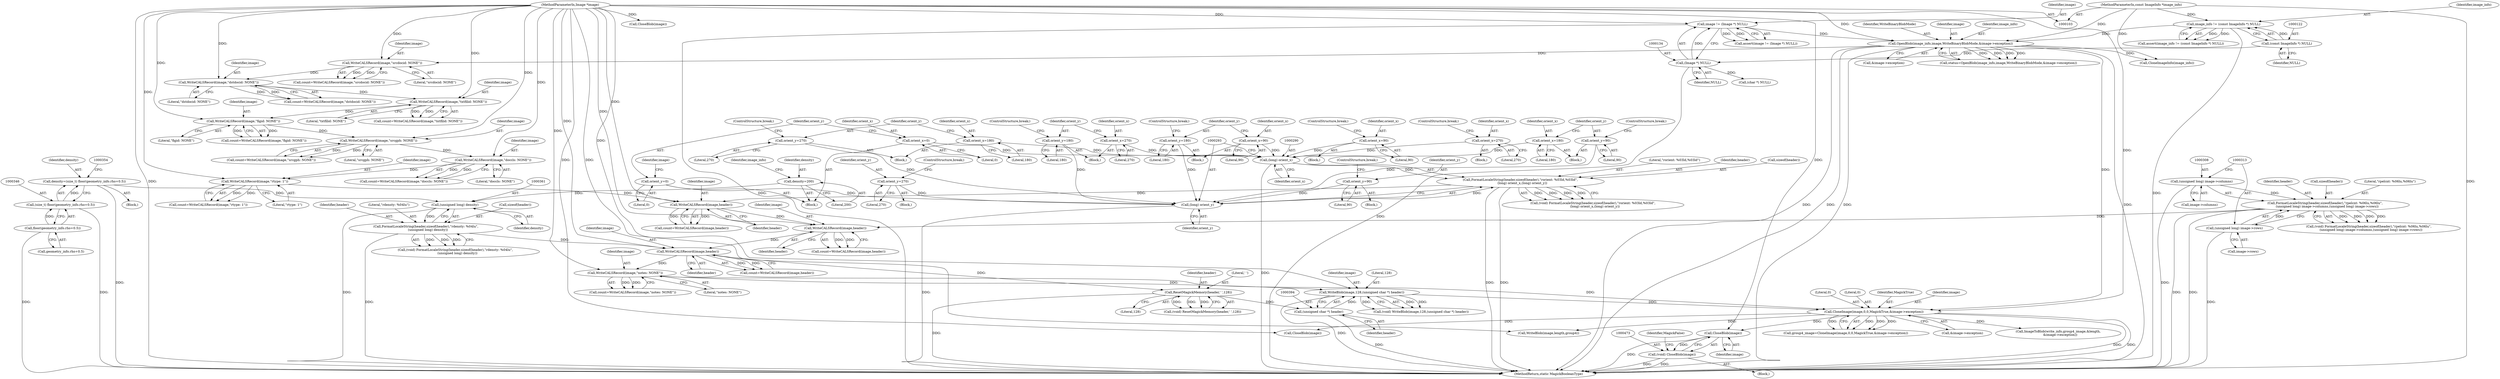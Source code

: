 digraph "0_ImageMagick_3d5ac8c20846871f1eb3068b65f93da7cd33bfd0@pointer" {
"1000474" [label="(Call,CloseBlob(image))"];
"1000418" [label="(Call,CloneImage(image,0,0,MagickTrue,&image->exception))"];
"1000390" [label="(Call,WriteBlob(image,128,(unsigned char *) header))"];
"1000370" [label="(Call,WriteCALSRecord(image,\"notes: NONE\"))"];
"1000365" [label="(Call,WriteCALSRecord(image,header))"];
"1000319" [label="(Call,WriteCALSRecord(image,header))"];
"1000297" [label="(Call,WriteCALSRecord(image,header))"];
"1000208" [label="(Call,WriteCALSRecord(image,\"rtype: 1\"))"];
"1000203" [label="(Call,WriteCALSRecord(image,\"doccls: NONE\"))"];
"1000198" [label="(Call,WriteCALSRecord(image,\"srcgph: NONE\"))"];
"1000193" [label="(Call,WriteCALSRecord(image,\"figid: NONE\"))"];
"1000188" [label="(Call,WriteCALSRecord(image,\"txtfilid: NONE\"))"];
"1000183" [label="(Call,WriteCALSRecord(image,\"dstdocid: NONE\"))"];
"1000175" [label="(Call,WriteCALSRecord(image,\"srcdocid: NONE\"))"];
"1000159" [label="(Call,OpenBlob(image_info,image,WriteBinaryBlobMode,&image->exception))"];
"1000119" [label="(Call,image_info != (const ImageInfo *) NULL)"];
"1000104" [label="(MethodParameterIn,const ImageInfo *image_info)"];
"1000121" [label="(Call,(const ImageInfo *) NULL)"];
"1000131" [label="(Call,image != (Image *) NULL)"];
"1000105" [label="(MethodParameterIn,Image *image)"];
"1000133" [label="(Call,(Image *) NULL)"];
"1000284" [label="(Call,FormatLocaleString(header,sizeof(header),\"rorient: %03ld,%03ld\",\n    (long) orient_x,(long) orient_y))"];
"1000289" [label="(Call,(long) orient_x)"];
"1000224" [label="(Call,orient_x=180)"];
"1000254" [label="(Call,orient_x=270)"];
"1000263" [label="(Call,orient_x=90)"];
"1000211" [label="(Call,orient_x=0)"];
"1000272" [label="(Call,orient_x=90)"];
"1000233" [label="(Call,orient_x=180)"];
"1000248" [label="(Call,orient_x=270)"];
"1000292" [label="(Call,(long) orient_y)"];
"1000236" [label="(Call,orient_y=90)"];
"1000227" [label="(Call,orient_y=270)"];
"1000266" [label="(Call,orient_y=180)"];
"1000257" [label="(Call,orient_y=180)"];
"1000214" [label="(Call,orient_y=0)"];
"1000278" [label="(Call,orient_y=270)"];
"1000242" [label="(Call,orient_y=90)"];
"1000302" [label="(Call,FormatLocaleString(header,sizeof(header),\"rpelcnt: %06lu,%06lu\",\n    (unsigned long) image->columns,(unsigned long) image->rows))"];
"1000307" [label="(Call,(unsigned long) image->columns)"];
"1000312" [label="(Call,(unsigned long) image->rows)"];
"1000355" [label="(Call,FormatLocaleString(header,sizeof(header),\"rdensty: %04lu\",\n    (unsigned long) density))"];
"1000360" [label="(Call,(unsigned long) density)"];
"1000343" [label="(Call,density=(size_t) floor(geometry_info.rho+0.5))"];
"1000345" [label="(Call,(size_t) floor(geometry_info.rho+0.5))"];
"1000347" [label="(Call,floor(geometry_info.rho+0.5))"];
"1000322" [label="(Call,density=200)"];
"1000393" [label="(Call,(unsigned char *) header)"];
"1000375" [label="(Call,ResetMagickMemory(header,' ',128))"];
"1000472" [label="(Call,(void) CloseBlob(image))"];
"1000123" [label="(Identifier,NULL)"];
"1000183" [label="(Call,WriteCALSRecord(image,\"dstdocid: NONE\"))"];
"1000173" [label="(Call,count=WriteCALSRecord(image,\"srcdocid: NONE\"))"];
"1000213" [label="(Literal,0)"];
"1000223" [label="(Block,)"];
"1000159" [label="(Call,OpenBlob(image_info,image,WriteBinaryBlobMode,&image->exception))"];
"1000467" [label="(Block,)"];
"1000440" [label="(Call,CloseBlob(image))"];
"1000307" [label="(Call,(unsigned long) image->columns)"];
"1000191" [label="(Call,count=WriteCALSRecord(image,\"figid: NONE\"))"];
"1000343" [label="(Call,density=(size_t) floor(geometry_info.rho+0.5))"];
"1000366" [label="(Identifier,image)"];
"1000302" [label="(Call,FormatLocaleString(header,sizeof(header),\"rpelcnt: %06lu,%06lu\",\n    (unsigned long) image->columns,(unsigned long) image->rows))"];
"1000272" [label="(Call,orient_x=90)"];
"1000130" [label="(Call,assert(image != (Image *) NULL))"];
"1000162" [label="(Identifier,WriteBinaryBlobMode)"];
"1000324" [label="(Literal,200)"];
"1000378" [label="(Literal,128)"];
"1000484" [label="(Call,WriteBlob(image,length,group4))"];
"1000206" [label="(Call,count=WriteCALSRecord(image,\"rtype: 1\"))"];
"1000244" [label="(Literal,90)"];
"1000345" [label="(Call,(size_t) floor(geometry_info.rho+0.5))"];
"1000196" [label="(Call,count=WriteCALSRecord(image,\"srcgph: NONE\"))"];
"1000319" [label="(Call,WriteCALSRecord(image,header))"];
"1000230" [label="(ControlStructure,break;)"];
"1000330" [label="(Call,(char *) NULL)"];
"1000185" [label="(Literal,\"dstdocid: NONE\")"];
"1000212" [label="(Identifier,orient_x)"];
"1000304" [label="(Call,sizeof(header))"];
"1000157" [label="(Call,status=OpenBlob(image_info,image,WriteBinaryBlobMode,&image->exception))"];
"1000371" [label="(Identifier,image)"];
"1000211" [label="(Call,orient_x=0)"];
"1000348" [label="(Call,geometry_info.rho+0.5)"];
"1000317" [label="(Call,count=WriteCALSRecord(image,header))"];
"1000373" [label="(Call,(void) ResetMagickMemory(header,' ',128))"];
"1000273" [label="(Identifier,orient_x)"];
"1000268" [label="(Literal,180)"];
"1000263" [label="(Call,orient_x=90)"];
"1000199" [label="(Identifier,image)"];
"1000193" [label="(Call,WriteCALSRecord(image,\"figid: NONE\"))"];
"1000274" [label="(Literal,90)"];
"1000281" [label="(ControlStructure,break;)"];
"1000393" [label="(Call,(unsigned char *) header)"];
"1000288" [label="(Literal,\"rorient: %03ld,%03ld\")"];
"1000280" [label="(Literal,270)"];
"1000306" [label="(Literal,\"rpelcnt: %06lu,%06lu\")"];
"1000323" [label="(Identifier,density)"];
"1000395" [label="(Identifier,header)"];
"1000131" [label="(Call,image != (Image *) NULL)"];
"1000226" [label="(Literal,180)"];
"1000275" [label="(ControlStructure,break;)"];
"1000242" [label="(Call,orient_y=90)"];
"1000506" [label="(MethodReturn,static MagickBooleanType)"];
"1000391" [label="(Identifier,image)"];
"1000298" [label="(Identifier,image)"];
"1000285" [label="(Identifier,header)"];
"1000175" [label="(Call,WriteCALSRecord(image,\"srcdocid: NONE\"))"];
"1000120" [label="(Identifier,image_info)"];
"1000502" [label="(Call,CloseBlob(image))"];
"1000210" [label="(Literal,\"rtype: 1\")"];
"1000106" [label="(Block,)"];
"1000357" [label="(Call,sizeof(header))"];
"1000194" [label="(Identifier,image)"];
"1000163" [label="(Call,&image->exception)"];
"1000320" [label="(Identifier,image)"];
"1000190" [label="(Literal,\"txtfilid: NONE\")"];
"1000181" [label="(Call,count=WriteCALSRecord(image,\"dstdocid: NONE\"))"];
"1000474" [label="(Call,CloseBlob(image))"];
"1000322" [label="(Call,density=200)"];
"1000247" [label="(Block,)"];
"1000367" [label="(Identifier,header)"];
"1000259" [label="(Literal,180)"];
"1000421" [label="(Literal,0)"];
"1000234" [label="(Identifier,orient_x)"];
"1000250" [label="(Literal,270)"];
"1000299" [label="(Identifier,header)"];
"1000271" [label="(Block,)"];
"1000265" [label="(Literal,90)"];
"1000229" [label="(Literal,270)"];
"1000225" [label="(Identifier,orient_x)"];
"1000398" [label="(Call,CloneImageInfo(image_info))"];
"1000186" [label="(Call,count=WriteCALSRecord(image,\"txtfilid: NONE\"))"];
"1000292" [label="(Call,(long) orient_y)"];
"1000416" [label="(Call,group4_image=CloneImage(image,0,0,MagickTrue,&image->exception))"];
"1000119" [label="(Call,image_info != (const ImageInfo *) NULL)"];
"1000215" [label="(Identifier,orient_y)"];
"1000248" [label="(Call,orient_x=270)"];
"1000241" [label="(Block,)"];
"1000314" [label="(Call,image->rows)"];
"1000236" [label="(Call,orient_y=90)"];
"1000472" [label="(Call,(void) CloseBlob(image))"];
"1000295" [label="(Call,count=WriteCALSRecord(image,header))"];
"1000344" [label="(Identifier,density)"];
"1000208" [label="(Call,WriteCALSRecord(image,\"rtype: 1\"))"];
"1000232" [label="(Block,)"];
"1000370" [label="(Call,WriteCALSRecord(image,\"notes: NONE\"))"];
"1000266" [label="(Call,orient_y=180)"];
"1000420" [label="(Literal,0)"];
"1000267" [label="(Identifier,orient_y)"];
"1000353" [label="(Call,(void) FormatLocaleString(header,sizeof(header),\"rdensty: %04lu\",\n    (unsigned long) density))"];
"1000356" [label="(Identifier,header)"];
"1000243" [label="(Identifier,orient_y)"];
"1000269" [label="(ControlStructure,break;)"];
"1000362" [label="(Identifier,density)"];
"1000233" [label="(Call,orient_x=180)"];
"1000475" [label="(Identifier,image)"];
"1000309" [label="(Call,image->columns)"];
"1000237" [label="(Identifier,orient_y)"];
"1000423" [label="(Call,&image->exception)"];
"1000189" [label="(Identifier,image)"];
"1000118" [label="(Call,assert(image_info != (const ImageInfo *) NULL))"];
"1000377" [label="(Literal,' ')"];
"1000201" [label="(Call,count=WriteCALSRecord(image,\"doccls: NONE\"))"];
"1000262" [label="(Block,)"];
"1000257" [label="(Call,orient_y=180)"];
"1000132" [label="(Identifier,image)"];
"1000376" [label="(Identifier,header)"];
"1000303" [label="(Identifier,header)"];
"1000333" [label="(Block,)"];
"1000135" [label="(Identifier,NULL)"];
"1000392" [label="(Literal,128)"];
"1000418" [label="(Call,CloneImage(image,0,0,MagickTrue,&image->exception))"];
"1000209" [label="(Identifier,image)"];
"1000359" [label="(Literal,\"rdensty: %04lu\")"];
"1000177" [label="(Literal,\"srcdocid: NONE\")"];
"1000390" [label="(Call,WriteBlob(image,128,(unsigned char *) header))"];
"1000105" [label="(MethodParameterIn,Image *image)"];
"1000365" [label="(Call,WriteCALSRecord(image,header))"];
"1000363" [label="(Call,count=WriteCALSRecord(image,header))"];
"1000422" [label="(Identifier,MagickTrue)"];
"1000347" [label="(Call,floor(geometry_info.rho+0.5))"];
"1000372" [label="(Literal,\"notes: NONE\")"];
"1000133" [label="(Call,(Image *) NULL)"];
"1000388" [label="(Call,(void) WriteBlob(image,128,(unsigned char *) header))"];
"1000253" [label="(Block,)"];
"1000238" [label="(Literal,90)"];
"1000277" [label="(Block,)"];
"1000477" [label="(Identifier,MagickFalse)"];
"1000264" [label="(Identifier,orient_x)"];
"1000297" [label="(Call,WriteCALSRecord(image,header))"];
"1000205" [label="(Literal,\"doccls: NONE\")"];
"1000161" [label="(Identifier,image)"];
"1000254" [label="(Call,orient_x=270)"];
"1000360" [label="(Call,(unsigned long) density)"];
"1000204" [label="(Identifier,image)"];
"1000249" [label="(Identifier,orient_x)"];
"1000235" [label="(Literal,180)"];
"1000289" [label="(Call,(long) orient_x)"];
"1000284" [label="(Call,FormatLocaleString(header,sizeof(header),\"rorient: %03ld,%03ld\",\n    (long) orient_x,(long) orient_y))"];
"1000256" [label="(Literal,270)"];
"1000104" [label="(MethodParameterIn,const ImageInfo *image_info)"];
"1000203" [label="(Call,WriteCALSRecord(image,\"doccls: NONE\"))"];
"1000219" [label="(Identifier,image)"];
"1000375" [label="(Call,ResetMagickMemory(header,' ',128))"];
"1000251" [label="(ControlStructure,break;)"];
"1000214" [label="(Call,orient_y=0)"];
"1000198" [label="(Call,WriteCALSRecord(image,\"srcgph: NONE\"))"];
"1000224" [label="(Call,orient_x=180)"];
"1000368" [label="(Call,count=WriteCALSRecord(image,\"notes: NONE\"))"];
"1000255" [label="(Identifier,orient_x)"];
"1000321" [label="(Identifier,header)"];
"1000121" [label="(Call,(const ImageInfo *) NULL)"];
"1000195" [label="(Literal,\"figid: NONE\")"];
"1000160" [label="(Identifier,image_info)"];
"1000176" [label="(Identifier,image)"];
"1000239" [label="(ControlStructure,break;)"];
"1000279" [label="(Identifier,orient_y)"];
"1000188" [label="(Call,WriteCALSRecord(image,\"txtfilid: NONE\"))"];
"1000200" [label="(Literal,\"srcgph: NONE\")"];
"1000278" [label="(Call,orient_y=270)"];
"1000294" [label="(Identifier,orient_y)"];
"1000328" [label="(Identifier,image_info)"];
"1000355" [label="(Call,FormatLocaleString(header,sizeof(header),\"rdensty: %04lu\",\n    (unsigned long) density))"];
"1000282" [label="(Call,(void) FormatLocaleString(header,sizeof(header),\"rorient: %03ld,%03ld\",\n    (long) orient_x,(long) orient_y))"];
"1000419" [label="(Identifier,image)"];
"1000228" [label="(Identifier,orient_y)"];
"1000258" [label="(Identifier,orient_y)"];
"1000286" [label="(Call,sizeof(header))"];
"1000291" [label="(Identifier,orient_x)"];
"1000245" [label="(ControlStructure,break;)"];
"1000312" [label="(Call,(unsigned long) image->rows)"];
"1000300" [label="(Call,(void) FormatLocaleString(header,sizeof(header),\"rpelcnt: %06lu,%06lu\",\n    (unsigned long) image->columns,(unsigned long) image->rows))"];
"1000260" [label="(ControlStructure,break;)"];
"1000227" [label="(Call,orient_y=270)"];
"1000216" [label="(Literal,0)"];
"1000448" [label="(Call,ImageToBlob(write_info,group4_image,&length,\n    &image->exception))"];
"1000184" [label="(Identifier,image)"];
"1000474" -> "1000472"  [label="AST: "];
"1000474" -> "1000475"  [label="CFG: "];
"1000475" -> "1000474"  [label="AST: "];
"1000472" -> "1000474"  [label="CFG: "];
"1000474" -> "1000506"  [label="DDG: "];
"1000474" -> "1000472"  [label="DDG: "];
"1000418" -> "1000474"  [label="DDG: "];
"1000105" -> "1000474"  [label="DDG: "];
"1000418" -> "1000416"  [label="AST: "];
"1000418" -> "1000423"  [label="CFG: "];
"1000419" -> "1000418"  [label="AST: "];
"1000420" -> "1000418"  [label="AST: "];
"1000421" -> "1000418"  [label="AST: "];
"1000422" -> "1000418"  [label="AST: "];
"1000423" -> "1000418"  [label="AST: "];
"1000416" -> "1000418"  [label="CFG: "];
"1000418" -> "1000506"  [label="DDG: "];
"1000418" -> "1000506"  [label="DDG: "];
"1000418" -> "1000416"  [label="DDG: "];
"1000418" -> "1000416"  [label="DDG: "];
"1000418" -> "1000416"  [label="DDG: "];
"1000418" -> "1000416"  [label="DDG: "];
"1000390" -> "1000418"  [label="DDG: "];
"1000370" -> "1000418"  [label="DDG: "];
"1000105" -> "1000418"  [label="DDG: "];
"1000159" -> "1000418"  [label="DDG: "];
"1000418" -> "1000440"  [label="DDG: "];
"1000418" -> "1000448"  [label="DDG: "];
"1000418" -> "1000484"  [label="DDG: "];
"1000390" -> "1000388"  [label="AST: "];
"1000390" -> "1000393"  [label="CFG: "];
"1000391" -> "1000390"  [label="AST: "];
"1000392" -> "1000390"  [label="AST: "];
"1000393" -> "1000390"  [label="AST: "];
"1000388" -> "1000390"  [label="CFG: "];
"1000390" -> "1000506"  [label="DDG: "];
"1000390" -> "1000388"  [label="DDG: "];
"1000390" -> "1000388"  [label="DDG: "];
"1000390" -> "1000388"  [label="DDG: "];
"1000370" -> "1000390"  [label="DDG: "];
"1000105" -> "1000390"  [label="DDG: "];
"1000393" -> "1000390"  [label="DDG: "];
"1000370" -> "1000368"  [label="AST: "];
"1000370" -> "1000372"  [label="CFG: "];
"1000371" -> "1000370"  [label="AST: "];
"1000372" -> "1000370"  [label="AST: "];
"1000368" -> "1000370"  [label="CFG: "];
"1000370" -> "1000368"  [label="DDG: "];
"1000370" -> "1000368"  [label="DDG: "];
"1000365" -> "1000370"  [label="DDG: "];
"1000105" -> "1000370"  [label="DDG: "];
"1000365" -> "1000363"  [label="AST: "];
"1000365" -> "1000367"  [label="CFG: "];
"1000366" -> "1000365"  [label="AST: "];
"1000367" -> "1000365"  [label="AST: "];
"1000363" -> "1000365"  [label="CFG: "];
"1000365" -> "1000363"  [label="DDG: "];
"1000365" -> "1000363"  [label="DDG: "];
"1000319" -> "1000365"  [label="DDG: "];
"1000105" -> "1000365"  [label="DDG: "];
"1000355" -> "1000365"  [label="DDG: "];
"1000365" -> "1000375"  [label="DDG: "];
"1000319" -> "1000317"  [label="AST: "];
"1000319" -> "1000321"  [label="CFG: "];
"1000320" -> "1000319"  [label="AST: "];
"1000321" -> "1000319"  [label="AST: "];
"1000317" -> "1000319"  [label="CFG: "];
"1000319" -> "1000317"  [label="DDG: "];
"1000319" -> "1000317"  [label="DDG: "];
"1000297" -> "1000319"  [label="DDG: "];
"1000105" -> "1000319"  [label="DDG: "];
"1000302" -> "1000319"  [label="DDG: "];
"1000297" -> "1000295"  [label="AST: "];
"1000297" -> "1000299"  [label="CFG: "];
"1000298" -> "1000297"  [label="AST: "];
"1000299" -> "1000297"  [label="AST: "];
"1000295" -> "1000297"  [label="CFG: "];
"1000297" -> "1000295"  [label="DDG: "];
"1000297" -> "1000295"  [label="DDG: "];
"1000208" -> "1000297"  [label="DDG: "];
"1000105" -> "1000297"  [label="DDG: "];
"1000284" -> "1000297"  [label="DDG: "];
"1000208" -> "1000206"  [label="AST: "];
"1000208" -> "1000210"  [label="CFG: "];
"1000209" -> "1000208"  [label="AST: "];
"1000210" -> "1000208"  [label="AST: "];
"1000206" -> "1000208"  [label="CFG: "];
"1000208" -> "1000206"  [label="DDG: "];
"1000208" -> "1000206"  [label="DDG: "];
"1000203" -> "1000208"  [label="DDG: "];
"1000105" -> "1000208"  [label="DDG: "];
"1000203" -> "1000201"  [label="AST: "];
"1000203" -> "1000205"  [label="CFG: "];
"1000204" -> "1000203"  [label="AST: "];
"1000205" -> "1000203"  [label="AST: "];
"1000201" -> "1000203"  [label="CFG: "];
"1000203" -> "1000201"  [label="DDG: "];
"1000203" -> "1000201"  [label="DDG: "];
"1000198" -> "1000203"  [label="DDG: "];
"1000105" -> "1000203"  [label="DDG: "];
"1000198" -> "1000196"  [label="AST: "];
"1000198" -> "1000200"  [label="CFG: "];
"1000199" -> "1000198"  [label="AST: "];
"1000200" -> "1000198"  [label="AST: "];
"1000196" -> "1000198"  [label="CFG: "];
"1000198" -> "1000196"  [label="DDG: "];
"1000198" -> "1000196"  [label="DDG: "];
"1000193" -> "1000198"  [label="DDG: "];
"1000105" -> "1000198"  [label="DDG: "];
"1000193" -> "1000191"  [label="AST: "];
"1000193" -> "1000195"  [label="CFG: "];
"1000194" -> "1000193"  [label="AST: "];
"1000195" -> "1000193"  [label="AST: "];
"1000191" -> "1000193"  [label="CFG: "];
"1000193" -> "1000191"  [label="DDG: "];
"1000193" -> "1000191"  [label="DDG: "];
"1000188" -> "1000193"  [label="DDG: "];
"1000105" -> "1000193"  [label="DDG: "];
"1000188" -> "1000186"  [label="AST: "];
"1000188" -> "1000190"  [label="CFG: "];
"1000189" -> "1000188"  [label="AST: "];
"1000190" -> "1000188"  [label="AST: "];
"1000186" -> "1000188"  [label="CFG: "];
"1000188" -> "1000186"  [label="DDG: "];
"1000188" -> "1000186"  [label="DDG: "];
"1000183" -> "1000188"  [label="DDG: "];
"1000105" -> "1000188"  [label="DDG: "];
"1000183" -> "1000181"  [label="AST: "];
"1000183" -> "1000185"  [label="CFG: "];
"1000184" -> "1000183"  [label="AST: "];
"1000185" -> "1000183"  [label="AST: "];
"1000181" -> "1000183"  [label="CFG: "];
"1000183" -> "1000181"  [label="DDG: "];
"1000183" -> "1000181"  [label="DDG: "];
"1000175" -> "1000183"  [label="DDG: "];
"1000105" -> "1000183"  [label="DDG: "];
"1000175" -> "1000173"  [label="AST: "];
"1000175" -> "1000177"  [label="CFG: "];
"1000176" -> "1000175"  [label="AST: "];
"1000177" -> "1000175"  [label="AST: "];
"1000173" -> "1000175"  [label="CFG: "];
"1000175" -> "1000173"  [label="DDG: "];
"1000175" -> "1000173"  [label="DDG: "];
"1000159" -> "1000175"  [label="DDG: "];
"1000105" -> "1000175"  [label="DDG: "];
"1000159" -> "1000157"  [label="AST: "];
"1000159" -> "1000163"  [label="CFG: "];
"1000160" -> "1000159"  [label="AST: "];
"1000161" -> "1000159"  [label="AST: "];
"1000162" -> "1000159"  [label="AST: "];
"1000163" -> "1000159"  [label="AST: "];
"1000157" -> "1000159"  [label="CFG: "];
"1000159" -> "1000506"  [label="DDG: "];
"1000159" -> "1000506"  [label="DDG: "];
"1000159" -> "1000506"  [label="DDG: "];
"1000159" -> "1000506"  [label="DDG: "];
"1000159" -> "1000157"  [label="DDG: "];
"1000159" -> "1000157"  [label="DDG: "];
"1000159" -> "1000157"  [label="DDG: "];
"1000159" -> "1000157"  [label="DDG: "];
"1000119" -> "1000159"  [label="DDG: "];
"1000104" -> "1000159"  [label="DDG: "];
"1000131" -> "1000159"  [label="DDG: "];
"1000105" -> "1000159"  [label="DDG: "];
"1000159" -> "1000398"  [label="DDG: "];
"1000119" -> "1000118"  [label="AST: "];
"1000119" -> "1000121"  [label="CFG: "];
"1000120" -> "1000119"  [label="AST: "];
"1000121" -> "1000119"  [label="AST: "];
"1000118" -> "1000119"  [label="CFG: "];
"1000119" -> "1000506"  [label="DDG: "];
"1000119" -> "1000118"  [label="DDG: "];
"1000119" -> "1000118"  [label="DDG: "];
"1000104" -> "1000119"  [label="DDG: "];
"1000121" -> "1000119"  [label="DDG: "];
"1000104" -> "1000103"  [label="AST: "];
"1000104" -> "1000506"  [label="DDG: "];
"1000104" -> "1000398"  [label="DDG: "];
"1000121" -> "1000123"  [label="CFG: "];
"1000122" -> "1000121"  [label="AST: "];
"1000123" -> "1000121"  [label="AST: "];
"1000121" -> "1000133"  [label="DDG: "];
"1000131" -> "1000130"  [label="AST: "];
"1000131" -> "1000133"  [label="CFG: "];
"1000132" -> "1000131"  [label="AST: "];
"1000133" -> "1000131"  [label="AST: "];
"1000130" -> "1000131"  [label="CFG: "];
"1000131" -> "1000506"  [label="DDG: "];
"1000131" -> "1000130"  [label="DDG: "];
"1000131" -> "1000130"  [label="DDG: "];
"1000105" -> "1000131"  [label="DDG: "];
"1000133" -> "1000131"  [label="DDG: "];
"1000105" -> "1000103"  [label="AST: "];
"1000105" -> "1000506"  [label="DDG: "];
"1000105" -> "1000440"  [label="DDG: "];
"1000105" -> "1000484"  [label="DDG: "];
"1000105" -> "1000502"  [label="DDG: "];
"1000133" -> "1000135"  [label="CFG: "];
"1000134" -> "1000133"  [label="AST: "];
"1000135" -> "1000133"  [label="AST: "];
"1000133" -> "1000506"  [label="DDG: "];
"1000133" -> "1000330"  [label="DDG: "];
"1000284" -> "1000282"  [label="AST: "];
"1000284" -> "1000292"  [label="CFG: "];
"1000285" -> "1000284"  [label="AST: "];
"1000286" -> "1000284"  [label="AST: "];
"1000288" -> "1000284"  [label="AST: "];
"1000289" -> "1000284"  [label="AST: "];
"1000292" -> "1000284"  [label="AST: "];
"1000282" -> "1000284"  [label="CFG: "];
"1000284" -> "1000506"  [label="DDG: "];
"1000284" -> "1000506"  [label="DDG: "];
"1000284" -> "1000282"  [label="DDG: "];
"1000284" -> "1000282"  [label="DDG: "];
"1000284" -> "1000282"  [label="DDG: "];
"1000284" -> "1000282"  [label="DDG: "];
"1000289" -> "1000284"  [label="DDG: "];
"1000292" -> "1000284"  [label="DDG: "];
"1000289" -> "1000291"  [label="CFG: "];
"1000290" -> "1000289"  [label="AST: "];
"1000291" -> "1000289"  [label="AST: "];
"1000293" -> "1000289"  [label="CFG: "];
"1000289" -> "1000506"  [label="DDG: "];
"1000224" -> "1000289"  [label="DDG: "];
"1000254" -> "1000289"  [label="DDG: "];
"1000263" -> "1000289"  [label="DDG: "];
"1000211" -> "1000289"  [label="DDG: "];
"1000272" -> "1000289"  [label="DDG: "];
"1000233" -> "1000289"  [label="DDG: "];
"1000248" -> "1000289"  [label="DDG: "];
"1000224" -> "1000223"  [label="AST: "];
"1000224" -> "1000226"  [label="CFG: "];
"1000225" -> "1000224"  [label="AST: "];
"1000226" -> "1000224"  [label="AST: "];
"1000228" -> "1000224"  [label="CFG: "];
"1000254" -> "1000253"  [label="AST: "];
"1000254" -> "1000256"  [label="CFG: "];
"1000255" -> "1000254"  [label="AST: "];
"1000256" -> "1000254"  [label="AST: "];
"1000258" -> "1000254"  [label="CFG: "];
"1000263" -> "1000262"  [label="AST: "];
"1000263" -> "1000265"  [label="CFG: "];
"1000264" -> "1000263"  [label="AST: "];
"1000265" -> "1000263"  [label="AST: "];
"1000267" -> "1000263"  [label="CFG: "];
"1000211" -> "1000106"  [label="AST: "];
"1000211" -> "1000213"  [label="CFG: "];
"1000212" -> "1000211"  [label="AST: "];
"1000213" -> "1000211"  [label="AST: "];
"1000215" -> "1000211"  [label="CFG: "];
"1000272" -> "1000271"  [label="AST: "];
"1000272" -> "1000274"  [label="CFG: "];
"1000273" -> "1000272"  [label="AST: "];
"1000274" -> "1000272"  [label="AST: "];
"1000275" -> "1000272"  [label="CFG: "];
"1000233" -> "1000232"  [label="AST: "];
"1000233" -> "1000235"  [label="CFG: "];
"1000234" -> "1000233"  [label="AST: "];
"1000235" -> "1000233"  [label="AST: "];
"1000237" -> "1000233"  [label="CFG: "];
"1000248" -> "1000247"  [label="AST: "];
"1000248" -> "1000250"  [label="CFG: "];
"1000249" -> "1000248"  [label="AST: "];
"1000250" -> "1000248"  [label="AST: "];
"1000251" -> "1000248"  [label="CFG: "];
"1000292" -> "1000294"  [label="CFG: "];
"1000293" -> "1000292"  [label="AST: "];
"1000294" -> "1000292"  [label="AST: "];
"1000292" -> "1000506"  [label="DDG: "];
"1000236" -> "1000292"  [label="DDG: "];
"1000227" -> "1000292"  [label="DDG: "];
"1000266" -> "1000292"  [label="DDG: "];
"1000257" -> "1000292"  [label="DDG: "];
"1000214" -> "1000292"  [label="DDG: "];
"1000278" -> "1000292"  [label="DDG: "];
"1000242" -> "1000292"  [label="DDG: "];
"1000236" -> "1000232"  [label="AST: "];
"1000236" -> "1000238"  [label="CFG: "];
"1000237" -> "1000236"  [label="AST: "];
"1000238" -> "1000236"  [label="AST: "];
"1000239" -> "1000236"  [label="CFG: "];
"1000227" -> "1000223"  [label="AST: "];
"1000227" -> "1000229"  [label="CFG: "];
"1000228" -> "1000227"  [label="AST: "];
"1000229" -> "1000227"  [label="AST: "];
"1000230" -> "1000227"  [label="CFG: "];
"1000266" -> "1000262"  [label="AST: "];
"1000266" -> "1000268"  [label="CFG: "];
"1000267" -> "1000266"  [label="AST: "];
"1000268" -> "1000266"  [label="AST: "];
"1000269" -> "1000266"  [label="CFG: "];
"1000257" -> "1000253"  [label="AST: "];
"1000257" -> "1000259"  [label="CFG: "];
"1000258" -> "1000257"  [label="AST: "];
"1000259" -> "1000257"  [label="AST: "];
"1000260" -> "1000257"  [label="CFG: "];
"1000214" -> "1000106"  [label="AST: "];
"1000214" -> "1000216"  [label="CFG: "];
"1000215" -> "1000214"  [label="AST: "];
"1000216" -> "1000214"  [label="AST: "];
"1000219" -> "1000214"  [label="CFG: "];
"1000278" -> "1000277"  [label="AST: "];
"1000278" -> "1000280"  [label="CFG: "];
"1000279" -> "1000278"  [label="AST: "];
"1000280" -> "1000278"  [label="AST: "];
"1000281" -> "1000278"  [label="CFG: "];
"1000242" -> "1000241"  [label="AST: "];
"1000242" -> "1000244"  [label="CFG: "];
"1000243" -> "1000242"  [label="AST: "];
"1000244" -> "1000242"  [label="AST: "];
"1000245" -> "1000242"  [label="CFG: "];
"1000302" -> "1000300"  [label="AST: "];
"1000302" -> "1000312"  [label="CFG: "];
"1000303" -> "1000302"  [label="AST: "];
"1000304" -> "1000302"  [label="AST: "];
"1000306" -> "1000302"  [label="AST: "];
"1000307" -> "1000302"  [label="AST: "];
"1000312" -> "1000302"  [label="AST: "];
"1000300" -> "1000302"  [label="CFG: "];
"1000302" -> "1000506"  [label="DDG: "];
"1000302" -> "1000506"  [label="DDG: "];
"1000302" -> "1000300"  [label="DDG: "];
"1000302" -> "1000300"  [label="DDG: "];
"1000302" -> "1000300"  [label="DDG: "];
"1000302" -> "1000300"  [label="DDG: "];
"1000307" -> "1000302"  [label="DDG: "];
"1000312" -> "1000302"  [label="DDG: "];
"1000307" -> "1000309"  [label="CFG: "];
"1000308" -> "1000307"  [label="AST: "];
"1000309" -> "1000307"  [label="AST: "];
"1000313" -> "1000307"  [label="CFG: "];
"1000307" -> "1000506"  [label="DDG: "];
"1000312" -> "1000314"  [label="CFG: "];
"1000313" -> "1000312"  [label="AST: "];
"1000314" -> "1000312"  [label="AST: "];
"1000312" -> "1000506"  [label="DDG: "];
"1000355" -> "1000353"  [label="AST: "];
"1000355" -> "1000360"  [label="CFG: "];
"1000356" -> "1000355"  [label="AST: "];
"1000357" -> "1000355"  [label="AST: "];
"1000359" -> "1000355"  [label="AST: "];
"1000360" -> "1000355"  [label="AST: "];
"1000353" -> "1000355"  [label="CFG: "];
"1000355" -> "1000506"  [label="DDG: "];
"1000355" -> "1000353"  [label="DDG: "];
"1000355" -> "1000353"  [label="DDG: "];
"1000355" -> "1000353"  [label="DDG: "];
"1000360" -> "1000355"  [label="DDG: "];
"1000360" -> "1000362"  [label="CFG: "];
"1000361" -> "1000360"  [label="AST: "];
"1000362" -> "1000360"  [label="AST: "];
"1000360" -> "1000506"  [label="DDG: "];
"1000343" -> "1000360"  [label="DDG: "];
"1000322" -> "1000360"  [label="DDG: "];
"1000343" -> "1000333"  [label="AST: "];
"1000343" -> "1000345"  [label="CFG: "];
"1000344" -> "1000343"  [label="AST: "];
"1000345" -> "1000343"  [label="AST: "];
"1000354" -> "1000343"  [label="CFG: "];
"1000343" -> "1000506"  [label="DDG: "];
"1000345" -> "1000343"  [label="DDG: "];
"1000345" -> "1000347"  [label="CFG: "];
"1000346" -> "1000345"  [label="AST: "];
"1000347" -> "1000345"  [label="AST: "];
"1000345" -> "1000506"  [label="DDG: "];
"1000347" -> "1000345"  [label="DDG: "];
"1000347" -> "1000348"  [label="CFG: "];
"1000348" -> "1000347"  [label="AST: "];
"1000347" -> "1000506"  [label="DDG: "];
"1000322" -> "1000106"  [label="AST: "];
"1000322" -> "1000324"  [label="CFG: "];
"1000323" -> "1000322"  [label="AST: "];
"1000324" -> "1000322"  [label="AST: "];
"1000328" -> "1000322"  [label="CFG: "];
"1000393" -> "1000395"  [label="CFG: "];
"1000394" -> "1000393"  [label="AST: "];
"1000395" -> "1000393"  [label="AST: "];
"1000393" -> "1000506"  [label="DDG: "];
"1000375" -> "1000393"  [label="DDG: "];
"1000375" -> "1000373"  [label="AST: "];
"1000375" -> "1000378"  [label="CFG: "];
"1000376" -> "1000375"  [label="AST: "];
"1000377" -> "1000375"  [label="AST: "];
"1000378" -> "1000375"  [label="AST: "];
"1000373" -> "1000375"  [label="CFG: "];
"1000375" -> "1000506"  [label="DDG: "];
"1000375" -> "1000373"  [label="DDG: "];
"1000375" -> "1000373"  [label="DDG: "];
"1000375" -> "1000373"  [label="DDG: "];
"1000472" -> "1000467"  [label="AST: "];
"1000473" -> "1000472"  [label="AST: "];
"1000477" -> "1000472"  [label="CFG: "];
"1000472" -> "1000506"  [label="DDG: "];
"1000472" -> "1000506"  [label="DDG: "];
}
